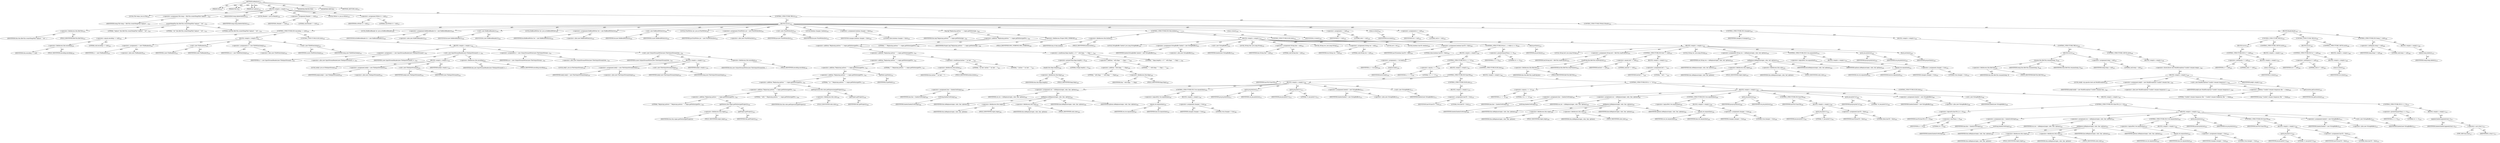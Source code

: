 digraph "doReplace" {  
"111669149707" [label = <(METHOD,doReplace)<SUB>321</SUB>> ]
"115964116997" [label = <(PARAM,this)<SUB>321</SUB>> ]
"115964117016" [label = <(PARAM,File f)<SUB>321</SUB>> ]
"115964117017" [label = <(PARAM,int options)<SUB>321</SUB>> ]
"25769803797" [label = <(BLOCK,&lt;empty&gt;,&lt;empty&gt;)<SUB>322</SUB>> ]
"94489280519" [label = <(LOCAL,File temp: java.io.File)<SUB>323</SUB>> ]
"30064771170" [label = <(&lt;operator&gt;.assignment,File temp = fileUtils.createTempFile(&quot;replace&quot;,...)<SUB>323</SUB>> ]
"68719476824" [label = <(IDENTIFIER,temp,File temp = fileUtils.createTempFile(&quot;replace&quot;,...)<SUB>323</SUB>> ]
"30064771171" [label = <(createTempFile,this.fileUtils.createTempFile(&quot;replace&quot;, &quot;.txt&quot;...)<SUB>323</SUB>> ]
"30064771172" [label = <(&lt;operator&gt;.fieldAccess,this.fileUtils)<SUB>323</SUB>> ]
"68719476825" [label = <(IDENTIFIER,this,this.fileUtils.createTempFile(&quot;replace&quot;, &quot;.txt&quot;...)> ]
"55834574879" [label = <(FIELD_IDENTIFIER,fileUtils,fileUtils)<SUB>323</SUB>> ]
"90194313233" [label = <(LITERAL,&quot;replace&quot;,this.fileUtils.createTempFile(&quot;replace&quot;, &quot;.txt&quot;...)<SUB>323</SUB>> ]
"90194313234" [label = <(LITERAL,&quot;.txt&quot;,this.fileUtils.createTempFile(&quot;replace&quot;, &quot;.txt&quot;...)<SUB>323</SUB>> ]
"90194313235" [label = <(LITERAL,null,this.fileUtils.createTempFile(&quot;replace&quot;, &quot;.txt&quot;...)<SUB>323</SUB>> ]
"30064771173" [label = <(deleteOnExit,temp.deleteOnExit())<SUB>324</SUB>> ]
"68719476826" [label = <(IDENTIFIER,temp,temp.deleteOnExit())<SUB>324</SUB>> ]
"94489280520" [label = <(LOCAL,Reader r: java.io.Reader)<SUB>326</SUB>> ]
"30064771174" [label = <(&lt;operator&gt;.assignment,Reader r = null)<SUB>326</SUB>> ]
"68719476827" [label = <(IDENTIFIER,r,Reader r = null)<SUB>326</SUB>> ]
"90194313236" [label = <(LITERAL,null,Reader r = null)<SUB>326</SUB>> ]
"94489280521" [label = <(LOCAL,Writer w: java.io.Writer)<SUB>327</SUB>> ]
"30064771175" [label = <(&lt;operator&gt;.assignment,Writer w = null)<SUB>327</SUB>> ]
"68719476828" [label = <(IDENTIFIER,w,Writer w = null)<SUB>327</SUB>> ]
"90194313237" [label = <(LITERAL,null,Writer w = null)<SUB>327</SUB>> ]
"47244640262" [label = <(CONTROL_STRUCTURE,TRY,try)<SUB>329</SUB>> ]
"25769803798" [label = <(BLOCK,try,try)<SUB>329</SUB>> ]
"47244640263" [label = <(CONTROL_STRUCTURE,IF,if (encoding == null))<SUB>330</SUB>> ]
"30064771176" [label = <(&lt;operator&gt;.equals,encoding == null)<SUB>330</SUB>> ]
"30064771177" [label = <(&lt;operator&gt;.fieldAccess,this.encoding)<SUB>330</SUB>> ]
"68719476829" [label = <(IDENTIFIER,this,encoding == null)> ]
"55834574880" [label = <(FIELD_IDENTIFIER,encoding,encoding)<SUB>330</SUB>> ]
"90194313238" [label = <(LITERAL,null,encoding == null)<SUB>330</SUB>> ]
"25769803799" [label = <(BLOCK,&lt;empty&gt;,&lt;empty&gt;)<SUB>330</SUB>> ]
"30064771178" [label = <(&lt;operator&gt;.assignment,r = new FileReader(f))<SUB>331</SUB>> ]
"68719476830" [label = <(IDENTIFIER,r,r = new FileReader(f))<SUB>331</SUB>> ]
"30064771179" [label = <(&lt;operator&gt;.alloc,new FileReader(f))<SUB>331</SUB>> ]
"30064771180" [label = <(&lt;init&gt;,new FileReader(f))<SUB>331</SUB>> ]
"68719476831" [label = <(IDENTIFIER,r,new FileReader(f))<SUB>331</SUB>> ]
"68719476832" [label = <(IDENTIFIER,f,new FileReader(f))<SUB>331</SUB>> ]
"30064771181" [label = <(&lt;operator&gt;.assignment,w = new FileWriter(temp))<SUB>332</SUB>> ]
"68719476833" [label = <(IDENTIFIER,w,w = new FileWriter(temp))<SUB>332</SUB>> ]
"30064771182" [label = <(&lt;operator&gt;.alloc,new FileWriter(temp))<SUB>332</SUB>> ]
"30064771183" [label = <(&lt;init&gt;,new FileWriter(temp))<SUB>332</SUB>> ]
"68719476834" [label = <(IDENTIFIER,w,new FileWriter(temp))<SUB>332</SUB>> ]
"68719476835" [label = <(IDENTIFIER,temp,new FileWriter(temp))<SUB>332</SUB>> ]
"47244640264" [label = <(CONTROL_STRUCTURE,ELSE,else)<SUB>333</SUB>> ]
"25769803800" [label = <(BLOCK,&lt;empty&gt;,&lt;empty&gt;)<SUB>333</SUB>> ]
"30064771184" [label = <(&lt;operator&gt;.assignment,r = new InputStreamReader(new FileInputStream(f...)<SUB>334</SUB>> ]
"68719476836" [label = <(IDENTIFIER,r,r = new InputStreamReader(new FileInputStream(f...)<SUB>334</SUB>> ]
"30064771185" [label = <(&lt;operator&gt;.alloc,new InputStreamReader(new FileInputStream(f), e...)<SUB>334</SUB>> ]
"30064771186" [label = <(&lt;init&gt;,new InputStreamReader(new FileInputStream(f), e...)<SUB>334</SUB>> ]
"68719476837" [label = <(IDENTIFIER,r,new InputStreamReader(new FileInputStream(f), e...)<SUB>334</SUB>> ]
"25769803801" [label = <(BLOCK,&lt;empty&gt;,&lt;empty&gt;)<SUB>334</SUB>> ]
"94489280522" [label = <(LOCAL,$obj4: java.io.FileInputStream)<SUB>334</SUB>> ]
"30064771187" [label = <(&lt;operator&gt;.assignment,$obj4 = new FileInputStream(f))<SUB>334</SUB>> ]
"68719476838" [label = <(IDENTIFIER,$obj4,$obj4 = new FileInputStream(f))<SUB>334</SUB>> ]
"30064771188" [label = <(&lt;operator&gt;.alloc,new FileInputStream(f))<SUB>334</SUB>> ]
"30064771189" [label = <(&lt;init&gt;,new FileInputStream(f))<SUB>334</SUB>> ]
"68719476839" [label = <(IDENTIFIER,$obj4,new FileInputStream(f))<SUB>334</SUB>> ]
"68719476840" [label = <(IDENTIFIER,f,new FileInputStream(f))<SUB>334</SUB>> ]
"68719476841" [label = <(IDENTIFIER,$obj4,&lt;empty&gt;)<SUB>334</SUB>> ]
"30064771190" [label = <(&lt;operator&gt;.fieldAccess,this.encoding)<SUB>334</SUB>> ]
"68719476842" [label = <(IDENTIFIER,this,new InputStreamReader(new FileInputStream(f), e...)> ]
"55834574881" [label = <(FIELD_IDENTIFIER,encoding,encoding)<SUB>334</SUB>> ]
"30064771191" [label = <(&lt;operator&gt;.assignment,w = new OutputStreamWriter(new FileOutputStream...)<SUB>335</SUB>> ]
"68719476843" [label = <(IDENTIFIER,w,w = new OutputStreamWriter(new FileOutputStream...)<SUB>335</SUB>> ]
"30064771192" [label = <(&lt;operator&gt;.alloc,new OutputStreamWriter(new FileOutputStream(tem...)<SUB>335</SUB>> ]
"30064771193" [label = <(&lt;init&gt;,new OutputStreamWriter(new FileOutputStream(tem...)<SUB>335</SUB>> ]
"68719476844" [label = <(IDENTIFIER,w,new OutputStreamWriter(new FileOutputStream(tem...)<SUB>335</SUB>> ]
"25769803802" [label = <(BLOCK,&lt;empty&gt;,&lt;empty&gt;)<SUB>335</SUB>> ]
"94489280523" [label = <(LOCAL,$obj5: java.io.FileOutputStream)<SUB>335</SUB>> ]
"30064771194" [label = <(&lt;operator&gt;.assignment,$obj5 = new FileOutputStream(temp))<SUB>335</SUB>> ]
"68719476845" [label = <(IDENTIFIER,$obj5,$obj5 = new FileOutputStream(temp))<SUB>335</SUB>> ]
"30064771195" [label = <(&lt;operator&gt;.alloc,new FileOutputStream(temp))<SUB>335</SUB>> ]
"30064771196" [label = <(&lt;init&gt;,new FileOutputStream(temp))<SUB>335</SUB>> ]
"68719476846" [label = <(IDENTIFIER,$obj5,new FileOutputStream(temp))<SUB>335</SUB>> ]
"68719476847" [label = <(IDENTIFIER,temp,new FileOutputStream(temp))<SUB>335</SUB>> ]
"68719476848" [label = <(IDENTIFIER,$obj5,&lt;empty&gt;)<SUB>335</SUB>> ]
"30064771197" [label = <(&lt;operator&gt;.fieldAccess,this.encoding)<SUB>336</SUB>> ]
"68719476849" [label = <(IDENTIFIER,this,new OutputStreamWriter(new FileOutputStream(tem...)> ]
"55834574882" [label = <(FIELD_IDENTIFIER,encoding,encoding)<SUB>336</SUB>> ]
"94489280524" [label = <(LOCAL,BufferedReader br: java.io.BufferedReader)<SUB>339</SUB>> ]
"30064771198" [label = <(&lt;operator&gt;.assignment,BufferedReader br = new BufferedReader(r))<SUB>339</SUB>> ]
"68719476850" [label = <(IDENTIFIER,br,BufferedReader br = new BufferedReader(r))<SUB>339</SUB>> ]
"30064771199" [label = <(&lt;operator&gt;.alloc,new BufferedReader(r))<SUB>339</SUB>> ]
"30064771200" [label = <(&lt;init&gt;,new BufferedReader(r))<SUB>339</SUB>> ]
"68719476851" [label = <(IDENTIFIER,br,new BufferedReader(r))<SUB>339</SUB>> ]
"68719476852" [label = <(IDENTIFIER,r,new BufferedReader(r))<SUB>339</SUB>> ]
"94489280525" [label = <(LOCAL,BufferedWriter bw: java.io.BufferedWriter)<SUB>340</SUB>> ]
"30064771201" [label = <(&lt;operator&gt;.assignment,BufferedWriter bw = new BufferedWriter(w))<SUB>340</SUB>> ]
"68719476853" [label = <(IDENTIFIER,bw,BufferedWriter bw = new BufferedWriter(w))<SUB>340</SUB>> ]
"30064771202" [label = <(&lt;operator&gt;.alloc,new BufferedWriter(w))<SUB>340</SUB>> ]
"30064771203" [label = <(&lt;init&gt;,new BufferedWriter(w))<SUB>340</SUB>> ]
"68719476854" [label = <(IDENTIFIER,bw,new BufferedWriter(w))<SUB>340</SUB>> ]
"68719476855" [label = <(IDENTIFIER,w,new BufferedWriter(w))<SUB>340</SUB>> ]
"94489280526" [label = <(LOCAL,PrintWriter pw: java.io.PrintWriter)<SUB>341</SUB>> ]
"30064771204" [label = <(&lt;operator&gt;.assignment,PrintWriter pw = new PrintWriter(bw))<SUB>341</SUB>> ]
"68719476856" [label = <(IDENTIFIER,pw,PrintWriter pw = new PrintWriter(bw))<SUB>341</SUB>> ]
"30064771205" [label = <(&lt;operator&gt;.alloc,new PrintWriter(bw))<SUB>341</SUB>> ]
"30064771206" [label = <(&lt;init&gt;,new PrintWriter(bw))<SUB>341</SUB>> ]
"68719476857" [label = <(IDENTIFIER,pw,new PrintWriter(bw))<SUB>341</SUB>> ]
"68719476858" [label = <(IDENTIFIER,bw,new PrintWriter(bw))<SUB>341</SUB>> ]
"94489280527" [label = <(LOCAL,boolean changes: boolean)<SUB>343</SUB>> ]
"30064771207" [label = <(&lt;operator&gt;.assignment,boolean changes = false)<SUB>343</SUB>> ]
"68719476859" [label = <(IDENTIFIER,changes,boolean changes = false)<SUB>343</SUB>> ]
"90194313239" [label = <(LITERAL,false,boolean changes = false)<SUB>343</SUB>> ]
"30064771208" [label = <(log,log(&quot;Replacing pattern '&quot; + regex.getPattern(ge...)<SUB>345</SUB>> ]
"68719476744" [label = <(IDENTIFIER,this,log(&quot;Replacing pattern '&quot; + regex.getPattern(ge...)<SUB>345</SUB>> ]
"30064771209" [label = <(&lt;operator&gt;.addition,&quot;Replacing pattern '&quot; + regex.getPattern(getPro...)<SUB>345</SUB>> ]
"30064771210" [label = <(&lt;operator&gt;.addition,&quot;Replacing pattern '&quot; + regex.getPattern(getPro...)<SUB>345</SUB>> ]
"30064771211" [label = <(&lt;operator&gt;.addition,&quot;Replacing pattern '&quot; + regex.getPattern(getPro...)<SUB>345</SUB>> ]
"30064771212" [label = <(&lt;operator&gt;.addition,&quot;Replacing pattern '&quot; + regex.getPattern(getPro...)<SUB>345</SUB>> ]
"30064771213" [label = <(&lt;operator&gt;.addition,&quot;Replacing pattern '&quot; + regex.getPattern(getPro...)<SUB>345</SUB>> ]
"30064771214" [label = <(&lt;operator&gt;.addition,&quot;Replacing pattern '&quot; + regex.getPattern(getPro...)<SUB>345</SUB>> ]
"30064771215" [label = <(&lt;operator&gt;.addition,&quot;Replacing pattern '&quot; + regex.getPattern(getPro...)<SUB>345</SUB>> ]
"30064771216" [label = <(&lt;operator&gt;.addition,&quot;Replacing pattern '&quot; + regex.getPattern(getPro...)<SUB>345</SUB>> ]
"30064771217" [label = <(&lt;operator&gt;.addition,&quot;Replacing pattern '&quot; + regex.getPattern(getPro...)<SUB>345</SUB>> ]
"90194313240" [label = <(LITERAL,&quot;Replacing pattern '&quot;,&quot;Replacing pattern '&quot; + regex.getPattern(getPro...)<SUB>345</SUB>> ]
"30064771218" [label = <(getPattern,this.regex.getPattern(getProject()))<SUB>345</SUB>> ]
"30064771219" [label = <(&lt;operator&gt;.fieldAccess,this.regex)<SUB>345</SUB>> ]
"68719476860" [label = <(IDENTIFIER,this,this.regex.getPattern(getProject()))> ]
"55834574883" [label = <(FIELD_IDENTIFIER,regex,regex)<SUB>345</SUB>> ]
"30064771220" [label = <(getProject,getProject())<SUB>345</SUB>> ]
"68719476742" [label = <(IDENTIFIER,this,getProject())<SUB>345</SUB>> ]
"90194313241" [label = <(LITERAL,&quot;' with '&quot;,&quot;Replacing pattern '&quot; + regex.getPattern(getPro...)<SUB>346</SUB>> ]
"30064771221" [label = <(getExpression,this.subs.getExpression(getProject()))<SUB>346</SUB>> ]
"30064771222" [label = <(&lt;operator&gt;.fieldAccess,this.subs)<SUB>346</SUB>> ]
"68719476861" [label = <(IDENTIFIER,this,this.subs.getExpression(getProject()))> ]
"55834574884" [label = <(FIELD_IDENTIFIER,subs,subs)<SUB>346</SUB>> ]
"30064771223" [label = <(getProject,getProject())<SUB>346</SUB>> ]
"68719476743" [label = <(IDENTIFIER,this,getProject())<SUB>346</SUB>> ]
"90194313242" [label = <(LITERAL,&quot;' in '&quot;,&quot;Replacing pattern '&quot; + regex.getPattern(getPro...)<SUB>347</SUB>> ]
"30064771224" [label = <(getPath,f.getPath())<SUB>347</SUB>> ]
"68719476862" [label = <(IDENTIFIER,f,f.getPath())<SUB>347</SUB>> ]
"90194313243" [label = <(LITERAL,&quot;'&quot;,&quot;Replacing pattern '&quot; + regex.getPattern(getPro...)<SUB>347</SUB>> ]
"30064771225" [label = <(&lt;operator&gt;.conditional,byline ? &quot; by line&quot; : &quot;&quot;)<SUB>347</SUB>> ]
"30064771226" [label = <(&lt;operator&gt;.fieldAccess,this.byline)<SUB>347</SUB>> ]
"68719476863" [label = <(IDENTIFIER,this,byline ? &quot; by line&quot; : &quot;&quot;)> ]
"55834574885" [label = <(FIELD_IDENTIFIER,byline,byline)<SUB>347</SUB>> ]
"90194313244" [label = <(LITERAL,&quot; by line&quot;,byline ? &quot; by line&quot; : &quot;&quot;)<SUB>347</SUB>> ]
"90194313245" [label = <(LITERAL,&quot;&quot;,byline ? &quot; by line&quot; : &quot;&quot;)<SUB>347</SUB>> ]
"30064771227" [label = <(&lt;operator&gt;.conditional,flags.length() &gt; 0 ? &quot; with flags: '&quot; + flags +...)<SUB>348</SUB>> ]
"30064771228" [label = <(&lt;operator&gt;.greaterThan,flags.length() &gt; 0)<SUB>348</SUB>> ]
"30064771229" [label = <(length,this.flags.length())<SUB>348</SUB>> ]
"30064771230" [label = <(&lt;operator&gt;.fieldAccess,this.flags)<SUB>348</SUB>> ]
"68719476864" [label = <(IDENTIFIER,this,this.flags.length())> ]
"55834574886" [label = <(FIELD_IDENTIFIER,flags,flags)<SUB>348</SUB>> ]
"90194313246" [label = <(LITERAL,0,flags.length() &gt; 0)<SUB>348</SUB>> ]
"30064771231" [label = <(&lt;operator&gt;.addition,&quot; with flags: '&quot; + flags + &quot;'&quot;)<SUB>348</SUB>> ]
"30064771232" [label = <(&lt;operator&gt;.addition,&quot; with flags: '&quot; + flags)<SUB>348</SUB>> ]
"90194313247" [label = <(LITERAL,&quot; with flags: '&quot;,&quot; with flags: '&quot; + flags)<SUB>348</SUB>> ]
"30064771233" [label = <(&lt;operator&gt;.fieldAccess,this.flags)<SUB>348</SUB>> ]
"68719476865" [label = <(IDENTIFIER,this,&quot; with flags: '&quot; + flags)> ]
"55834574887" [label = <(FIELD_IDENTIFIER,flags,flags)<SUB>348</SUB>> ]
"90194313248" [label = <(LITERAL,&quot;'&quot;,&quot; with flags: '&quot; + flags + &quot;'&quot;)<SUB>348</SUB>> ]
"90194313249" [label = <(LITERAL,&quot;&quot;,flags.length() &gt; 0 ? &quot; with flags: '&quot; + flags +...)<SUB>348</SUB>> ]
"90194313250" [label = <(LITERAL,&quot;.&quot;,&quot;Replacing pattern '&quot; + regex.getPattern(getPro...)<SUB>349</SUB>> ]
"30064771234" [label = <(&lt;operator&gt;.fieldAccess,Project.MSG_VERBOSE)<SUB>349</SUB>> ]
"68719476866" [label = <(IDENTIFIER,Project,log(&quot;Replacing pattern '&quot; + regex.getPattern(ge...)<SUB>349</SUB>> ]
"55834574888" [label = <(FIELD_IDENTIFIER,MSG_VERBOSE,MSG_VERBOSE)<SUB>349</SUB>> ]
"47244640265" [label = <(CONTROL_STRUCTURE,IF,if (this.byline))<SUB>351</SUB>> ]
"30064771235" [label = <(&lt;operator&gt;.fieldAccess,this.byline)<SUB>351</SUB>> ]
"68719476867" [label = <(IDENTIFIER,this,if (this.byline))> ]
"55834574889" [label = <(FIELD_IDENTIFIER,byline,byline)<SUB>351</SUB>> ]
"25769803803" [label = <(BLOCK,&lt;empty&gt;,&lt;empty&gt;)<SUB>351</SUB>> ]
"94489280528" [label = <(LOCAL,StringBuffer linebuf: java.lang.StringBuffer)<SUB>352</SUB>> ]
"30064771236" [label = <(&lt;operator&gt;.assignment,StringBuffer linebuf = new StringBuffer())<SUB>352</SUB>> ]
"68719476868" [label = <(IDENTIFIER,linebuf,StringBuffer linebuf = new StringBuffer())<SUB>352</SUB>> ]
"30064771237" [label = <(&lt;operator&gt;.alloc,new StringBuffer())<SUB>352</SUB>> ]
"30064771238" [label = <(&lt;init&gt;,new StringBuffer())<SUB>352</SUB>> ]
"68719476869" [label = <(IDENTIFIER,linebuf,new StringBuffer())<SUB>352</SUB>> ]
"94489280529" [label = <(LOCAL,String line: java.lang.String)<SUB>353</SUB>> ]
"30064771239" [label = <(&lt;operator&gt;.assignment,String line = null)<SUB>353</SUB>> ]
"68719476870" [label = <(IDENTIFIER,line,String line = null)<SUB>353</SUB>> ]
"90194313251" [label = <(LITERAL,null,String line = null)<SUB>353</SUB>> ]
"94489280530" [label = <(LOCAL,String res: java.lang.String)<SUB>354</SUB>> ]
"30064771240" [label = <(&lt;operator&gt;.assignment,String res = null)<SUB>354</SUB>> ]
"68719476871" [label = <(IDENTIFIER,res,String res = null)<SUB>354</SUB>> ]
"90194313252" [label = <(LITERAL,null,String res = null)<SUB>354</SUB>> ]
"94489280531" [label = <(LOCAL,int c: int)<SUB>355</SUB>> ]
"94489280532" [label = <(LOCAL,boolean hasCR: boolean)<SUB>356</SUB>> ]
"30064771241" [label = <(&lt;operator&gt;.assignment,boolean hasCR = false)<SUB>356</SUB>> ]
"68719476872" [label = <(IDENTIFIER,hasCR,boolean hasCR = false)<SUB>356</SUB>> ]
"90194313253" [label = <(LITERAL,false,boolean hasCR = false)<SUB>356</SUB>> ]
"47244640266" [label = <(CONTROL_STRUCTURE,DO,do {...} while (c &gt;= 0))<SUB>358</SUB>> ]
"25769803804" [label = <(BLOCK,&lt;empty&gt;,&lt;empty&gt;)<SUB>358</SUB>> ]
"30064771242" [label = <(&lt;operator&gt;.assignment,c = br.read())<SUB>359</SUB>> ]
"68719476873" [label = <(IDENTIFIER,c,c = br.read())<SUB>359</SUB>> ]
"30064771243" [label = <(read,br.read())<SUB>359</SUB>> ]
"68719476874" [label = <(IDENTIFIER,br,br.read())<SUB>359</SUB>> ]
"47244640267" [label = <(CONTROL_STRUCTURE,IF,if (c == '\r'))<SUB>361</SUB>> ]
"30064771244" [label = <(&lt;operator&gt;.equals,c == '\r')<SUB>361</SUB>> ]
"68719476875" [label = <(IDENTIFIER,c,c == '\r')<SUB>361</SUB>> ]
"90194313254" [label = <(LITERAL,'\r',c == '\r')<SUB>361</SUB>> ]
"25769803805" [label = <(BLOCK,&lt;empty&gt;,&lt;empty&gt;)<SUB>361</SUB>> ]
"47244640268" [label = <(CONTROL_STRUCTURE,IF,if (hasCR))<SUB>362</SUB>> ]
"68719476876" [label = <(IDENTIFIER,hasCR,if (hasCR))<SUB>362</SUB>> ]
"25769803806" [label = <(BLOCK,&lt;empty&gt;,&lt;empty&gt;)<SUB>362</SUB>> ]
"30064771245" [label = <(&lt;operator&gt;.assignment,line = linebuf.toString())<SUB>364</SUB>> ]
"68719476877" [label = <(IDENTIFIER,line,line = linebuf.toString())<SUB>364</SUB>> ]
"30064771246" [label = <(toString,linebuf.toString())<SUB>364</SUB>> ]
"68719476878" [label = <(IDENTIFIER,linebuf,linebuf.toString())<SUB>364</SUB>> ]
"30064771247" [label = <(&lt;operator&gt;.assignment,res = doReplace(regex, subs, line, options))<SUB>365</SUB>> ]
"68719476879" [label = <(IDENTIFIER,res,res = doReplace(regex, subs, line, options))<SUB>365</SUB>> ]
"30064771248" [label = <(doReplace,doReplace(regex, subs, line, options))<SUB>365</SUB>> ]
"68719476745" [label = <(IDENTIFIER,this,doReplace(regex, subs, line, options))<SUB>365</SUB>> ]
"30064771249" [label = <(&lt;operator&gt;.fieldAccess,this.regex)<SUB>365</SUB>> ]
"68719476880" [label = <(IDENTIFIER,this,doReplace(regex, subs, line, options))> ]
"55834574890" [label = <(FIELD_IDENTIFIER,regex,regex)<SUB>365</SUB>> ]
"30064771250" [label = <(&lt;operator&gt;.fieldAccess,this.subs)<SUB>365</SUB>> ]
"68719476881" [label = <(IDENTIFIER,this,doReplace(regex, subs, line, options))> ]
"55834574891" [label = <(FIELD_IDENTIFIER,subs,subs)<SUB>365</SUB>> ]
"68719476882" [label = <(IDENTIFIER,line,doReplace(regex, subs, line, options))<SUB>365</SUB>> ]
"68719476883" [label = <(IDENTIFIER,options,doReplace(regex, subs, line, options))<SUB>365</SUB>> ]
"47244640269" [label = <(CONTROL_STRUCTURE,IF,if (!res.equals(line)))<SUB>367</SUB>> ]
"30064771251" [label = <(&lt;operator&gt;.logicalNot,!res.equals(line))<SUB>367</SUB>> ]
"30064771252" [label = <(equals,res.equals(line))<SUB>367</SUB>> ]
"68719476884" [label = <(IDENTIFIER,res,res.equals(line))<SUB>367</SUB>> ]
"68719476885" [label = <(IDENTIFIER,line,res.equals(line))<SUB>367</SUB>> ]
"25769803807" [label = <(BLOCK,&lt;empty&gt;,&lt;empty&gt;)<SUB>367</SUB>> ]
"30064771253" [label = <(&lt;operator&gt;.assignment,changes = true)<SUB>368</SUB>> ]
"68719476886" [label = <(IDENTIFIER,changes,changes = true)<SUB>368</SUB>> ]
"90194313255" [label = <(LITERAL,true,changes = true)<SUB>368</SUB>> ]
"30064771254" [label = <(print,pw.print(res))<SUB>371</SUB>> ]
"68719476887" [label = <(IDENTIFIER,pw,pw.print(res))<SUB>371</SUB>> ]
"68719476888" [label = <(IDENTIFIER,res,pw.print(res))<SUB>371</SUB>> ]
"30064771255" [label = <(print,pw.print('\r'))<SUB>372</SUB>> ]
"68719476889" [label = <(IDENTIFIER,pw,pw.print('\r'))<SUB>372</SUB>> ]
"90194313256" [label = <(LITERAL,'\r',pw.print('\r'))<SUB>372</SUB>> ]
"30064771256" [label = <(&lt;operator&gt;.assignment,linebuf = new StringBuffer())<SUB>374</SUB>> ]
"68719476890" [label = <(IDENTIFIER,linebuf,linebuf = new StringBuffer())<SUB>374</SUB>> ]
"30064771257" [label = <(&lt;operator&gt;.alloc,new StringBuffer())<SUB>374</SUB>> ]
"30064771258" [label = <(&lt;init&gt;,new StringBuffer())<SUB>374</SUB>> ]
"68719476891" [label = <(IDENTIFIER,linebuf,new StringBuffer())<SUB>374</SUB>> ]
"47244640270" [label = <(CONTROL_STRUCTURE,ELSE,else)<SUB>376</SUB>> ]
"25769803808" [label = <(BLOCK,&lt;empty&gt;,&lt;empty&gt;)<SUB>376</SUB>> ]
"30064771259" [label = <(&lt;operator&gt;.assignment,hasCR = true)<SUB>378</SUB>> ]
"68719476892" [label = <(IDENTIFIER,hasCR,hasCR = true)<SUB>378</SUB>> ]
"90194313257" [label = <(LITERAL,true,hasCR = true)<SUB>378</SUB>> ]
"47244640271" [label = <(CONTROL_STRUCTURE,ELSE,else)<SUB>380</SUB>> ]
"25769803809" [label = <(BLOCK,&lt;empty&gt;,&lt;empty&gt;)<SUB>380</SUB>> ]
"47244640272" [label = <(CONTROL_STRUCTURE,IF,if (c == '\n'))<SUB>380</SUB>> ]
"30064771260" [label = <(&lt;operator&gt;.equals,c == '\n')<SUB>380</SUB>> ]
"68719476893" [label = <(IDENTIFIER,c,c == '\n')<SUB>380</SUB>> ]
"90194313258" [label = <(LITERAL,'\n',c == '\n')<SUB>380</SUB>> ]
"25769803810" [label = <(BLOCK,&lt;empty&gt;,&lt;empty&gt;)<SUB>380</SUB>> ]
"30064771261" [label = <(&lt;operator&gt;.assignment,line = linebuf.toString())<SUB>382</SUB>> ]
"68719476894" [label = <(IDENTIFIER,line,line = linebuf.toString())<SUB>382</SUB>> ]
"30064771262" [label = <(toString,linebuf.toString())<SUB>382</SUB>> ]
"68719476895" [label = <(IDENTIFIER,linebuf,linebuf.toString())<SUB>382</SUB>> ]
"30064771263" [label = <(&lt;operator&gt;.assignment,res = doReplace(regex, subs, line, options))<SUB>383</SUB>> ]
"68719476896" [label = <(IDENTIFIER,res,res = doReplace(regex, subs, line, options))<SUB>383</SUB>> ]
"30064771264" [label = <(doReplace,doReplace(regex, subs, line, options))<SUB>383</SUB>> ]
"68719476746" [label = <(IDENTIFIER,this,doReplace(regex, subs, line, options))<SUB>383</SUB>> ]
"30064771265" [label = <(&lt;operator&gt;.fieldAccess,this.regex)<SUB>383</SUB>> ]
"68719476897" [label = <(IDENTIFIER,this,doReplace(regex, subs, line, options))> ]
"55834574892" [label = <(FIELD_IDENTIFIER,regex,regex)<SUB>383</SUB>> ]
"30064771266" [label = <(&lt;operator&gt;.fieldAccess,this.subs)<SUB>383</SUB>> ]
"68719476898" [label = <(IDENTIFIER,this,doReplace(regex, subs, line, options))> ]
"55834574893" [label = <(FIELD_IDENTIFIER,subs,subs)<SUB>383</SUB>> ]
"68719476899" [label = <(IDENTIFIER,line,doReplace(regex, subs, line, options))<SUB>383</SUB>> ]
"68719476900" [label = <(IDENTIFIER,options,doReplace(regex, subs, line, options))<SUB>383</SUB>> ]
"47244640273" [label = <(CONTROL_STRUCTURE,IF,if (!res.equals(line)))<SUB>385</SUB>> ]
"30064771267" [label = <(&lt;operator&gt;.logicalNot,!res.equals(line))<SUB>385</SUB>> ]
"30064771268" [label = <(equals,res.equals(line))<SUB>385</SUB>> ]
"68719476901" [label = <(IDENTIFIER,res,res.equals(line))<SUB>385</SUB>> ]
"68719476902" [label = <(IDENTIFIER,line,res.equals(line))<SUB>385</SUB>> ]
"25769803811" [label = <(BLOCK,&lt;empty&gt;,&lt;empty&gt;)<SUB>385</SUB>> ]
"30064771269" [label = <(&lt;operator&gt;.assignment,changes = true)<SUB>386</SUB>> ]
"68719476903" [label = <(IDENTIFIER,changes,changes = true)<SUB>386</SUB>> ]
"90194313259" [label = <(LITERAL,true,changes = true)<SUB>386</SUB>> ]
"30064771270" [label = <(print,pw.print(res))<SUB>389</SUB>> ]
"68719476904" [label = <(IDENTIFIER,pw,pw.print(res))<SUB>389</SUB>> ]
"68719476905" [label = <(IDENTIFIER,res,pw.print(res))<SUB>389</SUB>> ]
"47244640274" [label = <(CONTROL_STRUCTURE,IF,if (hasCR))<SUB>390</SUB>> ]
"68719476906" [label = <(IDENTIFIER,hasCR,if (hasCR))<SUB>390</SUB>> ]
"25769803812" [label = <(BLOCK,&lt;empty&gt;,&lt;empty&gt;)<SUB>390</SUB>> ]
"30064771271" [label = <(print,pw.print('\r'))<SUB>391</SUB>> ]
"68719476907" [label = <(IDENTIFIER,pw,pw.print('\r'))<SUB>391</SUB>> ]
"90194313260" [label = <(LITERAL,'\r',pw.print('\r'))<SUB>391</SUB>> ]
"30064771272" [label = <(&lt;operator&gt;.assignment,hasCR = false)<SUB>392</SUB>> ]
"68719476908" [label = <(IDENTIFIER,hasCR,hasCR = false)<SUB>392</SUB>> ]
"90194313261" [label = <(LITERAL,false,hasCR = false)<SUB>392</SUB>> ]
"30064771273" [label = <(print,pw.print('\n'))<SUB>394</SUB>> ]
"68719476909" [label = <(IDENTIFIER,pw,pw.print('\n'))<SUB>394</SUB>> ]
"90194313262" [label = <(LITERAL,'\n',pw.print('\n'))<SUB>394</SUB>> ]
"30064771274" [label = <(&lt;operator&gt;.assignment,linebuf = new StringBuffer())<SUB>396</SUB>> ]
"68719476910" [label = <(IDENTIFIER,linebuf,linebuf = new StringBuffer())<SUB>396</SUB>> ]
"30064771275" [label = <(&lt;operator&gt;.alloc,new StringBuffer())<SUB>396</SUB>> ]
"30064771276" [label = <(&lt;init&gt;,new StringBuffer())<SUB>396</SUB>> ]
"68719476911" [label = <(IDENTIFIER,linebuf,new StringBuffer())<SUB>396</SUB>> ]
"47244640275" [label = <(CONTROL_STRUCTURE,ELSE,else)<SUB>397</SUB>> ]
"25769803813" [label = <(BLOCK,&lt;empty&gt;,&lt;empty&gt;)<SUB>397</SUB>> ]
"47244640276" [label = <(CONTROL_STRUCTURE,IF,if ((hasCR) || (c &lt; 0)))<SUB>398</SUB>> ]
"30064771277" [label = <(&lt;operator&gt;.logicalOr,(hasCR) || (c &lt; 0))<SUB>398</SUB>> ]
"68719476912" [label = <(IDENTIFIER,hasCR,(hasCR) || (c &lt; 0))<SUB>398</SUB>> ]
"30064771278" [label = <(&lt;operator&gt;.lessThan,c &lt; 0)<SUB>398</SUB>> ]
"68719476913" [label = <(IDENTIFIER,c,c &lt; 0)<SUB>398</SUB>> ]
"90194313263" [label = <(LITERAL,0,c &lt; 0)<SUB>398</SUB>> ]
"25769803814" [label = <(BLOCK,&lt;empty&gt;,&lt;empty&gt;)<SUB>398</SUB>> ]
"30064771279" [label = <(&lt;operator&gt;.assignment,line = linebuf.toString())<SUB>400</SUB>> ]
"68719476914" [label = <(IDENTIFIER,line,line = linebuf.toString())<SUB>400</SUB>> ]
"30064771280" [label = <(toString,linebuf.toString())<SUB>400</SUB>> ]
"68719476915" [label = <(IDENTIFIER,linebuf,linebuf.toString())<SUB>400</SUB>> ]
"30064771281" [label = <(&lt;operator&gt;.assignment,res = doReplace(regex, subs, line, options))<SUB>401</SUB>> ]
"68719476916" [label = <(IDENTIFIER,res,res = doReplace(regex, subs, line, options))<SUB>401</SUB>> ]
"30064771282" [label = <(doReplace,doReplace(regex, subs, line, options))<SUB>401</SUB>> ]
"68719476747" [label = <(IDENTIFIER,this,doReplace(regex, subs, line, options))<SUB>401</SUB>> ]
"30064771283" [label = <(&lt;operator&gt;.fieldAccess,this.regex)<SUB>401</SUB>> ]
"68719476917" [label = <(IDENTIFIER,this,doReplace(regex, subs, line, options))> ]
"55834574894" [label = <(FIELD_IDENTIFIER,regex,regex)<SUB>401</SUB>> ]
"30064771284" [label = <(&lt;operator&gt;.fieldAccess,this.subs)<SUB>401</SUB>> ]
"68719476918" [label = <(IDENTIFIER,this,doReplace(regex, subs, line, options))> ]
"55834574895" [label = <(FIELD_IDENTIFIER,subs,subs)<SUB>401</SUB>> ]
"68719476919" [label = <(IDENTIFIER,line,doReplace(regex, subs, line, options))<SUB>401</SUB>> ]
"68719476920" [label = <(IDENTIFIER,options,doReplace(regex, subs, line, options))<SUB>401</SUB>> ]
"47244640277" [label = <(CONTROL_STRUCTURE,IF,if (!res.equals(line)))<SUB>403</SUB>> ]
"30064771285" [label = <(&lt;operator&gt;.logicalNot,!res.equals(line))<SUB>403</SUB>> ]
"30064771286" [label = <(equals,res.equals(line))<SUB>403</SUB>> ]
"68719476921" [label = <(IDENTIFIER,res,res.equals(line))<SUB>403</SUB>> ]
"68719476922" [label = <(IDENTIFIER,line,res.equals(line))<SUB>403</SUB>> ]
"25769803815" [label = <(BLOCK,&lt;empty&gt;,&lt;empty&gt;)<SUB>403</SUB>> ]
"30064771287" [label = <(&lt;operator&gt;.assignment,changes = true)<SUB>404</SUB>> ]
"68719476923" [label = <(IDENTIFIER,changes,changes = true)<SUB>404</SUB>> ]
"90194313264" [label = <(LITERAL,true,changes = true)<SUB>404</SUB>> ]
"30064771288" [label = <(print,pw.print(res))<SUB>407</SUB>> ]
"68719476924" [label = <(IDENTIFIER,pw,pw.print(res))<SUB>407</SUB>> ]
"68719476925" [label = <(IDENTIFIER,res,pw.print(res))<SUB>407</SUB>> ]
"47244640278" [label = <(CONTROL_STRUCTURE,IF,if (hasCR))<SUB>408</SUB>> ]
"68719476926" [label = <(IDENTIFIER,hasCR,if (hasCR))<SUB>408</SUB>> ]
"25769803816" [label = <(BLOCK,&lt;empty&gt;,&lt;empty&gt;)<SUB>408</SUB>> ]
"30064771289" [label = <(print,pw.print('\r'))<SUB>409</SUB>> ]
"68719476927" [label = <(IDENTIFIER,pw,pw.print('\r'))<SUB>409</SUB>> ]
"90194313265" [label = <(LITERAL,'\r',pw.print('\r'))<SUB>409</SUB>> ]
"30064771290" [label = <(&lt;operator&gt;.assignment,hasCR = false)<SUB>410</SUB>> ]
"68719476928" [label = <(IDENTIFIER,hasCR,hasCR = false)<SUB>410</SUB>> ]
"90194313266" [label = <(LITERAL,false,hasCR = false)<SUB>410</SUB>> ]
"30064771291" [label = <(&lt;operator&gt;.assignment,linebuf = new StringBuffer())<SUB>413</SUB>> ]
"68719476929" [label = <(IDENTIFIER,linebuf,linebuf = new StringBuffer())<SUB>413</SUB>> ]
"30064771292" [label = <(&lt;operator&gt;.alloc,new StringBuffer())<SUB>413</SUB>> ]
"30064771293" [label = <(&lt;init&gt;,new StringBuffer())<SUB>413</SUB>> ]
"68719476930" [label = <(IDENTIFIER,linebuf,new StringBuffer())<SUB>413</SUB>> ]
"47244640279" [label = <(CONTROL_STRUCTURE,IF,if (c &gt;= 0))<SUB>416</SUB>> ]
"30064771294" [label = <(&lt;operator&gt;.greaterEqualsThan,c &gt;= 0)<SUB>416</SUB>> ]
"68719476931" [label = <(IDENTIFIER,c,c &gt;= 0)<SUB>416</SUB>> ]
"90194313267" [label = <(LITERAL,0,c &gt;= 0)<SUB>416</SUB>> ]
"25769803817" [label = <(BLOCK,&lt;empty&gt;,&lt;empty&gt;)<SUB>416</SUB>> ]
"30064771295" [label = <(append,linebuf.append((char) c))<SUB>417</SUB>> ]
"68719476932" [label = <(IDENTIFIER,linebuf,linebuf.append((char) c))<SUB>417</SUB>> ]
"30064771296" [label = <(&lt;operator&gt;.cast,(char) c)<SUB>417</SUB>> ]
"180388626432" [label = <(TYPE_REF,char,char)<SUB>417</SUB>> ]
"68719476933" [label = <(IDENTIFIER,c,(char) c)<SUB>417</SUB>> ]
"30064771297" [label = <(&lt;operator&gt;.greaterEqualsThan,c &gt;= 0)<SUB>420</SUB>> ]
"68719476934" [label = <(IDENTIFIER,c,c &gt;= 0)<SUB>420</SUB>> ]
"90194313268" [label = <(LITERAL,0,c &gt;= 0)<SUB>420</SUB>> ]
"30064771298" [label = <(flush,pw.flush())<SUB>422</SUB>> ]
"68719476935" [label = <(IDENTIFIER,pw,pw.flush())<SUB>422</SUB>> ]
"47244640280" [label = <(CONTROL_STRUCTURE,ELSE,else)<SUB>423</SUB>> ]
"25769803818" [label = <(BLOCK,&lt;empty&gt;,&lt;empty&gt;)<SUB>423</SUB>> ]
"94489280533" [label = <(LOCAL,String buf: java.lang.String)<SUB>424</SUB>> ]
"30064771299" [label = <(&lt;operator&gt;.assignment,String buf = fileUtils.readFully(br))<SUB>424</SUB>> ]
"68719476936" [label = <(IDENTIFIER,buf,String buf = fileUtils.readFully(br))<SUB>424</SUB>> ]
"30064771300" [label = <(readFully,this.fileUtils.readFully(br))<SUB>424</SUB>> ]
"30064771301" [label = <(&lt;operator&gt;.fieldAccess,this.fileUtils)<SUB>424</SUB>> ]
"68719476937" [label = <(IDENTIFIER,this,this.fileUtils.readFully(br))> ]
"55834574896" [label = <(FIELD_IDENTIFIER,fileUtils,fileUtils)<SUB>424</SUB>> ]
"68719476938" [label = <(IDENTIFIER,br,this.fileUtils.readFully(br))<SUB>424</SUB>> ]
"47244640281" [label = <(CONTROL_STRUCTURE,IF,if (buf == null))<SUB>425</SUB>> ]
"30064771302" [label = <(&lt;operator&gt;.equals,buf == null)<SUB>425</SUB>> ]
"68719476939" [label = <(IDENTIFIER,buf,buf == null)<SUB>425</SUB>> ]
"90194313269" [label = <(LITERAL,null,buf == null)<SUB>425</SUB>> ]
"25769803819" [label = <(BLOCK,&lt;empty&gt;,&lt;empty&gt;)<SUB>425</SUB>> ]
"30064771303" [label = <(&lt;operator&gt;.assignment,buf = &quot;&quot;)<SUB>426</SUB>> ]
"68719476940" [label = <(IDENTIFIER,buf,buf = &quot;&quot;)<SUB>426</SUB>> ]
"90194313270" [label = <(LITERAL,&quot;&quot;,buf = &quot;&quot;)<SUB>426</SUB>> ]
"94489280534" [label = <(LOCAL,String res: java.lang.String)<SUB>429</SUB>> ]
"30064771304" [label = <(&lt;operator&gt;.assignment,String res = doReplace(regex, subs, buf, options))<SUB>429</SUB>> ]
"68719476941" [label = <(IDENTIFIER,res,String res = doReplace(regex, subs, buf, options))<SUB>429</SUB>> ]
"30064771305" [label = <(doReplace,doReplace(regex, subs, buf, options))<SUB>429</SUB>> ]
"68719476748" [label = <(IDENTIFIER,this,doReplace(regex, subs, buf, options))<SUB>429</SUB>> ]
"30064771306" [label = <(&lt;operator&gt;.fieldAccess,this.regex)<SUB>429</SUB>> ]
"68719476942" [label = <(IDENTIFIER,this,doReplace(regex, subs, buf, options))> ]
"55834574897" [label = <(FIELD_IDENTIFIER,regex,regex)<SUB>429</SUB>> ]
"30064771307" [label = <(&lt;operator&gt;.fieldAccess,this.subs)<SUB>429</SUB>> ]
"68719476943" [label = <(IDENTIFIER,this,doReplace(regex, subs, buf, options))> ]
"55834574898" [label = <(FIELD_IDENTIFIER,subs,subs)<SUB>429</SUB>> ]
"68719476944" [label = <(IDENTIFIER,buf,doReplace(regex, subs, buf, options))<SUB>429</SUB>> ]
"68719476945" [label = <(IDENTIFIER,options,doReplace(regex, subs, buf, options))<SUB>429</SUB>> ]
"47244640282" [label = <(CONTROL_STRUCTURE,IF,if (!res.equals(buf)))<SUB>431</SUB>> ]
"30064771308" [label = <(&lt;operator&gt;.logicalNot,!res.equals(buf))<SUB>431</SUB>> ]
"30064771309" [label = <(equals,res.equals(buf))<SUB>431</SUB>> ]
"68719476946" [label = <(IDENTIFIER,res,res.equals(buf))<SUB>431</SUB>> ]
"68719476947" [label = <(IDENTIFIER,buf,res.equals(buf))<SUB>431</SUB>> ]
"25769803820" [label = <(BLOCK,&lt;empty&gt;,&lt;empty&gt;)<SUB>431</SUB>> ]
"30064771310" [label = <(&lt;operator&gt;.assignment,changes = true)<SUB>432</SUB>> ]
"68719476948" [label = <(IDENTIFIER,changes,changes = true)<SUB>432</SUB>> ]
"90194313271" [label = <(LITERAL,true,changes = true)<SUB>432</SUB>> ]
"30064771311" [label = <(print,pw.print(res))<SUB>435</SUB>> ]
"68719476949" [label = <(IDENTIFIER,pw,pw.print(res))<SUB>435</SUB>> ]
"68719476950" [label = <(IDENTIFIER,res,pw.print(res))<SUB>435</SUB>> ]
"30064771312" [label = <(flush,pw.flush())<SUB>436</SUB>> ]
"68719476951" [label = <(IDENTIFIER,pw,pw.flush())<SUB>436</SUB>> ]
"30064771313" [label = <(close,r.close())<SUB>439</SUB>> ]
"68719476952" [label = <(IDENTIFIER,r,r.close())<SUB>439</SUB>> ]
"30064771314" [label = <(&lt;operator&gt;.assignment,r = null)<SUB>440</SUB>> ]
"68719476953" [label = <(IDENTIFIER,r,r = null)<SUB>440</SUB>> ]
"90194313272" [label = <(LITERAL,null,r = null)<SUB>440</SUB>> ]
"30064771315" [label = <(close,w.close())<SUB>441</SUB>> ]
"68719476954" [label = <(IDENTIFIER,w,w.close())<SUB>441</SUB>> ]
"30064771316" [label = <(&lt;operator&gt;.assignment,w = null)<SUB>442</SUB>> ]
"68719476955" [label = <(IDENTIFIER,w,w = null)<SUB>442</SUB>> ]
"90194313273" [label = <(LITERAL,null,w = null)<SUB>442</SUB>> ]
"47244640283" [label = <(CONTROL_STRUCTURE,IF,if (changes))<SUB>444</SUB>> ]
"68719476956" [label = <(IDENTIFIER,changes,if (changes))<SUB>444</SUB>> ]
"25769803821" [label = <(BLOCK,&lt;empty&gt;,&lt;empty&gt;)<SUB>444</SUB>> ]
"47244640284" [label = <(CONTROL_STRUCTURE,TRY,try)<SUB>445</SUB>> ]
"25769803822" [label = <(BLOCK,try,try)<SUB>445</SUB>> ]
"30064771317" [label = <(rename,this.fileUtils.rename(temp, f))<SUB>446</SUB>> ]
"30064771318" [label = <(&lt;operator&gt;.fieldAccess,this.fileUtils)<SUB>446</SUB>> ]
"68719476957" [label = <(IDENTIFIER,this,this.fileUtils.rename(temp, f))> ]
"55834574899" [label = <(FIELD_IDENTIFIER,fileUtils,fileUtils)<SUB>446</SUB>> ]
"68719476958" [label = <(IDENTIFIER,temp,this.fileUtils.rename(temp, f))<SUB>446</SUB>> ]
"68719476959" [label = <(IDENTIFIER,f,this.fileUtils.rename(temp, f))<SUB>446</SUB>> ]
"30064771319" [label = <(&lt;operator&gt;.assignment,temp = null)<SUB>447</SUB>> ]
"68719476960" [label = <(IDENTIFIER,temp,temp = null)<SUB>447</SUB>> ]
"90194313274" [label = <(LITERAL,null,temp = null)<SUB>447</SUB>> ]
"47244640285" [label = <(CONTROL_STRUCTURE,CATCH,catch)<SUB>448</SUB>> ]
"25769803823" [label = <(BLOCK,&lt;empty&gt;,&lt;empty&gt;)<SUB>448</SUB>> ]
"30064771320" [label = <(&lt;operator&gt;.throw,throw new BuildException(&quot;Couldn't rename tempo...)<SUB>449</SUB>> ]
"25769803824" [label = <(BLOCK,&lt;empty&gt;,&lt;empty&gt;)<SUB>449</SUB>> ]
"94489280535" [label = <(LOCAL,$obj6: org.apache.tools.ant.BuildException)<SUB>449</SUB>> ]
"30064771321" [label = <(&lt;operator&gt;.assignment,$obj6 = new BuildException(&quot;Couldn't rename tem...)<SUB>449</SUB>> ]
"68719476961" [label = <(IDENTIFIER,$obj6,$obj6 = new BuildException(&quot;Couldn't rename tem...)<SUB>449</SUB>> ]
"30064771322" [label = <(&lt;operator&gt;.alloc,new BuildException(&quot;Couldn't rename temporary f...)<SUB>449</SUB>> ]
"30064771323" [label = <(&lt;init&gt;,new BuildException(&quot;Couldn't rename temporary f...)<SUB>449</SUB>> ]
"68719476962" [label = <(IDENTIFIER,$obj6,new BuildException(&quot;Couldn't rename temporary f...)<SUB>449</SUB>> ]
"30064771324" [label = <(&lt;operator&gt;.addition,&quot;Couldn't rename temporary file &quot; + temp)<SUB>449</SUB>> ]
"90194313275" [label = <(LITERAL,&quot;Couldn't rename temporary file &quot;,&quot;Couldn't rename temporary file &quot; + temp)<SUB>449</SUB>> ]
"68719476963" [label = <(IDENTIFIER,temp,&quot;Couldn't rename temporary file &quot; + temp)<SUB>450</SUB>> ]
"30064771325" [label = <(getLocation,getLocation())<SUB>450</SUB>> ]
"68719476749" [label = <(IDENTIFIER,this,getLocation())<SUB>450</SUB>> ]
"68719476964" [label = <(IDENTIFIER,$obj6,&lt;empty&gt;)<SUB>449</SUB>> ]
"47244640286" [label = <(CONTROL_STRUCTURE,FINALLY,finally)<SUB>453</SUB>> ]
"25769803825" [label = <(BLOCK,finally,finally)<SUB>453</SUB>> ]
"47244640287" [label = <(CONTROL_STRUCTURE,TRY,try)<SUB>454</SUB>> ]
"25769803826" [label = <(BLOCK,try,try)<SUB>454</SUB>> ]
"47244640288" [label = <(CONTROL_STRUCTURE,IF,if (r != null))<SUB>455</SUB>> ]
"30064771326" [label = <(&lt;operator&gt;.notEquals,r != null)<SUB>455</SUB>> ]
"68719476965" [label = <(IDENTIFIER,r,r != null)<SUB>455</SUB>> ]
"90194313276" [label = <(LITERAL,null,r != null)<SUB>455</SUB>> ]
"25769803827" [label = <(BLOCK,&lt;empty&gt;,&lt;empty&gt;)<SUB>455</SUB>> ]
"30064771327" [label = <(close,r.close())<SUB>456</SUB>> ]
"68719476966" [label = <(IDENTIFIER,r,r.close())<SUB>456</SUB>> ]
"47244640289" [label = <(CONTROL_STRUCTURE,CATCH,catch)<SUB>458</SUB>> ]
"25769803828" [label = <(BLOCK,&lt;empty&gt;,&lt;empty&gt;)<SUB>458</SUB>> ]
"47244640290" [label = <(CONTROL_STRUCTURE,TRY,try)<SUB>462</SUB>> ]
"25769803829" [label = <(BLOCK,try,try)<SUB>462</SUB>> ]
"47244640291" [label = <(CONTROL_STRUCTURE,IF,if (w != null))<SUB>463</SUB>> ]
"30064771328" [label = <(&lt;operator&gt;.notEquals,w != null)<SUB>463</SUB>> ]
"68719476967" [label = <(IDENTIFIER,w,w != null)<SUB>463</SUB>> ]
"90194313277" [label = <(LITERAL,null,w != null)<SUB>463</SUB>> ]
"25769803830" [label = <(BLOCK,&lt;empty&gt;,&lt;empty&gt;)<SUB>463</SUB>> ]
"30064771329" [label = <(close,w.close())<SUB>464</SUB>> ]
"68719476968" [label = <(IDENTIFIER,w,w.close())<SUB>464</SUB>> ]
"47244640292" [label = <(CONTROL_STRUCTURE,CATCH,catch)<SUB>466</SUB>> ]
"25769803831" [label = <(BLOCK,&lt;empty&gt;,&lt;empty&gt;)<SUB>466</SUB>> ]
"47244640293" [label = <(CONTROL_STRUCTURE,IF,if (temp != null))<SUB>469</SUB>> ]
"30064771330" [label = <(&lt;operator&gt;.notEquals,temp != null)<SUB>469</SUB>> ]
"68719476969" [label = <(IDENTIFIER,temp,temp != null)<SUB>469</SUB>> ]
"90194313278" [label = <(LITERAL,null,temp != null)<SUB>469</SUB>> ]
"25769803832" [label = <(BLOCK,&lt;empty&gt;,&lt;empty&gt;)<SUB>469</SUB>> ]
"30064771331" [label = <(delete,temp.delete())<SUB>470</SUB>> ]
"68719476970" [label = <(IDENTIFIER,temp,temp.delete())<SUB>470</SUB>> ]
"133143986206" [label = <(MODIFIER,PROTECTED)> ]
"133143986207" [label = <(MODIFIER,VIRTUAL)> ]
"128849018891" [label = <(METHOD_RETURN,void)<SUB>321</SUB>> ]
  "111669149707" -> "115964116997"  [ label = "AST: "] 
  "111669149707" -> "115964117016"  [ label = "AST: "] 
  "111669149707" -> "115964117017"  [ label = "AST: "] 
  "111669149707" -> "25769803797"  [ label = "AST: "] 
  "111669149707" -> "133143986206"  [ label = "AST: "] 
  "111669149707" -> "133143986207"  [ label = "AST: "] 
  "111669149707" -> "128849018891"  [ label = "AST: "] 
  "25769803797" -> "94489280519"  [ label = "AST: "] 
  "25769803797" -> "30064771170"  [ label = "AST: "] 
  "25769803797" -> "30064771173"  [ label = "AST: "] 
  "25769803797" -> "94489280520"  [ label = "AST: "] 
  "25769803797" -> "30064771174"  [ label = "AST: "] 
  "25769803797" -> "94489280521"  [ label = "AST: "] 
  "25769803797" -> "30064771175"  [ label = "AST: "] 
  "25769803797" -> "47244640262"  [ label = "AST: "] 
  "30064771170" -> "68719476824"  [ label = "AST: "] 
  "30064771170" -> "30064771171"  [ label = "AST: "] 
  "30064771171" -> "30064771172"  [ label = "AST: "] 
  "30064771171" -> "90194313233"  [ label = "AST: "] 
  "30064771171" -> "90194313234"  [ label = "AST: "] 
  "30064771171" -> "90194313235"  [ label = "AST: "] 
  "30064771172" -> "68719476825"  [ label = "AST: "] 
  "30064771172" -> "55834574879"  [ label = "AST: "] 
  "30064771173" -> "68719476826"  [ label = "AST: "] 
  "30064771174" -> "68719476827"  [ label = "AST: "] 
  "30064771174" -> "90194313236"  [ label = "AST: "] 
  "30064771175" -> "68719476828"  [ label = "AST: "] 
  "30064771175" -> "90194313237"  [ label = "AST: "] 
  "47244640262" -> "25769803798"  [ label = "AST: "] 
  "47244640262" -> "47244640286"  [ label = "AST: "] 
  "25769803798" -> "47244640263"  [ label = "AST: "] 
  "25769803798" -> "94489280524"  [ label = "AST: "] 
  "25769803798" -> "30064771198"  [ label = "AST: "] 
  "25769803798" -> "30064771200"  [ label = "AST: "] 
  "25769803798" -> "94489280525"  [ label = "AST: "] 
  "25769803798" -> "30064771201"  [ label = "AST: "] 
  "25769803798" -> "30064771203"  [ label = "AST: "] 
  "25769803798" -> "94489280526"  [ label = "AST: "] 
  "25769803798" -> "30064771204"  [ label = "AST: "] 
  "25769803798" -> "30064771206"  [ label = "AST: "] 
  "25769803798" -> "94489280527"  [ label = "AST: "] 
  "25769803798" -> "30064771207"  [ label = "AST: "] 
  "25769803798" -> "30064771208"  [ label = "AST: "] 
  "25769803798" -> "47244640265"  [ label = "AST: "] 
  "25769803798" -> "30064771313"  [ label = "AST: "] 
  "25769803798" -> "30064771314"  [ label = "AST: "] 
  "25769803798" -> "30064771315"  [ label = "AST: "] 
  "25769803798" -> "30064771316"  [ label = "AST: "] 
  "25769803798" -> "47244640283"  [ label = "AST: "] 
  "47244640263" -> "30064771176"  [ label = "AST: "] 
  "47244640263" -> "25769803799"  [ label = "AST: "] 
  "47244640263" -> "47244640264"  [ label = "AST: "] 
  "30064771176" -> "30064771177"  [ label = "AST: "] 
  "30064771176" -> "90194313238"  [ label = "AST: "] 
  "30064771177" -> "68719476829"  [ label = "AST: "] 
  "30064771177" -> "55834574880"  [ label = "AST: "] 
  "25769803799" -> "30064771178"  [ label = "AST: "] 
  "25769803799" -> "30064771180"  [ label = "AST: "] 
  "25769803799" -> "30064771181"  [ label = "AST: "] 
  "25769803799" -> "30064771183"  [ label = "AST: "] 
  "30064771178" -> "68719476830"  [ label = "AST: "] 
  "30064771178" -> "30064771179"  [ label = "AST: "] 
  "30064771180" -> "68719476831"  [ label = "AST: "] 
  "30064771180" -> "68719476832"  [ label = "AST: "] 
  "30064771181" -> "68719476833"  [ label = "AST: "] 
  "30064771181" -> "30064771182"  [ label = "AST: "] 
  "30064771183" -> "68719476834"  [ label = "AST: "] 
  "30064771183" -> "68719476835"  [ label = "AST: "] 
  "47244640264" -> "25769803800"  [ label = "AST: "] 
  "25769803800" -> "30064771184"  [ label = "AST: "] 
  "25769803800" -> "30064771186"  [ label = "AST: "] 
  "25769803800" -> "30064771191"  [ label = "AST: "] 
  "25769803800" -> "30064771193"  [ label = "AST: "] 
  "30064771184" -> "68719476836"  [ label = "AST: "] 
  "30064771184" -> "30064771185"  [ label = "AST: "] 
  "30064771186" -> "68719476837"  [ label = "AST: "] 
  "30064771186" -> "25769803801"  [ label = "AST: "] 
  "30064771186" -> "30064771190"  [ label = "AST: "] 
  "25769803801" -> "94489280522"  [ label = "AST: "] 
  "25769803801" -> "30064771187"  [ label = "AST: "] 
  "25769803801" -> "30064771189"  [ label = "AST: "] 
  "25769803801" -> "68719476841"  [ label = "AST: "] 
  "30064771187" -> "68719476838"  [ label = "AST: "] 
  "30064771187" -> "30064771188"  [ label = "AST: "] 
  "30064771189" -> "68719476839"  [ label = "AST: "] 
  "30064771189" -> "68719476840"  [ label = "AST: "] 
  "30064771190" -> "68719476842"  [ label = "AST: "] 
  "30064771190" -> "55834574881"  [ label = "AST: "] 
  "30064771191" -> "68719476843"  [ label = "AST: "] 
  "30064771191" -> "30064771192"  [ label = "AST: "] 
  "30064771193" -> "68719476844"  [ label = "AST: "] 
  "30064771193" -> "25769803802"  [ label = "AST: "] 
  "30064771193" -> "30064771197"  [ label = "AST: "] 
  "25769803802" -> "94489280523"  [ label = "AST: "] 
  "25769803802" -> "30064771194"  [ label = "AST: "] 
  "25769803802" -> "30064771196"  [ label = "AST: "] 
  "25769803802" -> "68719476848"  [ label = "AST: "] 
  "30064771194" -> "68719476845"  [ label = "AST: "] 
  "30064771194" -> "30064771195"  [ label = "AST: "] 
  "30064771196" -> "68719476846"  [ label = "AST: "] 
  "30064771196" -> "68719476847"  [ label = "AST: "] 
  "30064771197" -> "68719476849"  [ label = "AST: "] 
  "30064771197" -> "55834574882"  [ label = "AST: "] 
  "30064771198" -> "68719476850"  [ label = "AST: "] 
  "30064771198" -> "30064771199"  [ label = "AST: "] 
  "30064771200" -> "68719476851"  [ label = "AST: "] 
  "30064771200" -> "68719476852"  [ label = "AST: "] 
  "30064771201" -> "68719476853"  [ label = "AST: "] 
  "30064771201" -> "30064771202"  [ label = "AST: "] 
  "30064771203" -> "68719476854"  [ label = "AST: "] 
  "30064771203" -> "68719476855"  [ label = "AST: "] 
  "30064771204" -> "68719476856"  [ label = "AST: "] 
  "30064771204" -> "30064771205"  [ label = "AST: "] 
  "30064771206" -> "68719476857"  [ label = "AST: "] 
  "30064771206" -> "68719476858"  [ label = "AST: "] 
  "30064771207" -> "68719476859"  [ label = "AST: "] 
  "30064771207" -> "90194313239"  [ label = "AST: "] 
  "30064771208" -> "68719476744"  [ label = "AST: "] 
  "30064771208" -> "30064771209"  [ label = "AST: "] 
  "30064771208" -> "30064771234"  [ label = "AST: "] 
  "30064771209" -> "30064771210"  [ label = "AST: "] 
  "30064771209" -> "90194313250"  [ label = "AST: "] 
  "30064771210" -> "30064771211"  [ label = "AST: "] 
  "30064771210" -> "30064771227"  [ label = "AST: "] 
  "30064771211" -> "30064771212"  [ label = "AST: "] 
  "30064771211" -> "30064771225"  [ label = "AST: "] 
  "30064771212" -> "30064771213"  [ label = "AST: "] 
  "30064771212" -> "90194313243"  [ label = "AST: "] 
  "30064771213" -> "30064771214"  [ label = "AST: "] 
  "30064771213" -> "30064771224"  [ label = "AST: "] 
  "30064771214" -> "30064771215"  [ label = "AST: "] 
  "30064771214" -> "90194313242"  [ label = "AST: "] 
  "30064771215" -> "30064771216"  [ label = "AST: "] 
  "30064771215" -> "30064771221"  [ label = "AST: "] 
  "30064771216" -> "30064771217"  [ label = "AST: "] 
  "30064771216" -> "90194313241"  [ label = "AST: "] 
  "30064771217" -> "90194313240"  [ label = "AST: "] 
  "30064771217" -> "30064771218"  [ label = "AST: "] 
  "30064771218" -> "30064771219"  [ label = "AST: "] 
  "30064771218" -> "30064771220"  [ label = "AST: "] 
  "30064771219" -> "68719476860"  [ label = "AST: "] 
  "30064771219" -> "55834574883"  [ label = "AST: "] 
  "30064771220" -> "68719476742"  [ label = "AST: "] 
  "30064771221" -> "30064771222"  [ label = "AST: "] 
  "30064771221" -> "30064771223"  [ label = "AST: "] 
  "30064771222" -> "68719476861"  [ label = "AST: "] 
  "30064771222" -> "55834574884"  [ label = "AST: "] 
  "30064771223" -> "68719476743"  [ label = "AST: "] 
  "30064771224" -> "68719476862"  [ label = "AST: "] 
  "30064771225" -> "30064771226"  [ label = "AST: "] 
  "30064771225" -> "90194313244"  [ label = "AST: "] 
  "30064771225" -> "90194313245"  [ label = "AST: "] 
  "30064771226" -> "68719476863"  [ label = "AST: "] 
  "30064771226" -> "55834574885"  [ label = "AST: "] 
  "30064771227" -> "30064771228"  [ label = "AST: "] 
  "30064771227" -> "30064771231"  [ label = "AST: "] 
  "30064771227" -> "90194313249"  [ label = "AST: "] 
  "30064771228" -> "30064771229"  [ label = "AST: "] 
  "30064771228" -> "90194313246"  [ label = "AST: "] 
  "30064771229" -> "30064771230"  [ label = "AST: "] 
  "30064771230" -> "68719476864"  [ label = "AST: "] 
  "30064771230" -> "55834574886"  [ label = "AST: "] 
  "30064771231" -> "30064771232"  [ label = "AST: "] 
  "30064771231" -> "90194313248"  [ label = "AST: "] 
  "30064771232" -> "90194313247"  [ label = "AST: "] 
  "30064771232" -> "30064771233"  [ label = "AST: "] 
  "30064771233" -> "68719476865"  [ label = "AST: "] 
  "30064771233" -> "55834574887"  [ label = "AST: "] 
  "30064771234" -> "68719476866"  [ label = "AST: "] 
  "30064771234" -> "55834574888"  [ label = "AST: "] 
  "47244640265" -> "30064771235"  [ label = "AST: "] 
  "47244640265" -> "25769803803"  [ label = "AST: "] 
  "47244640265" -> "47244640280"  [ label = "AST: "] 
  "30064771235" -> "68719476867"  [ label = "AST: "] 
  "30064771235" -> "55834574889"  [ label = "AST: "] 
  "25769803803" -> "94489280528"  [ label = "AST: "] 
  "25769803803" -> "30064771236"  [ label = "AST: "] 
  "25769803803" -> "30064771238"  [ label = "AST: "] 
  "25769803803" -> "94489280529"  [ label = "AST: "] 
  "25769803803" -> "30064771239"  [ label = "AST: "] 
  "25769803803" -> "94489280530"  [ label = "AST: "] 
  "25769803803" -> "30064771240"  [ label = "AST: "] 
  "25769803803" -> "94489280531"  [ label = "AST: "] 
  "25769803803" -> "94489280532"  [ label = "AST: "] 
  "25769803803" -> "30064771241"  [ label = "AST: "] 
  "25769803803" -> "47244640266"  [ label = "AST: "] 
  "25769803803" -> "30064771298"  [ label = "AST: "] 
  "30064771236" -> "68719476868"  [ label = "AST: "] 
  "30064771236" -> "30064771237"  [ label = "AST: "] 
  "30064771238" -> "68719476869"  [ label = "AST: "] 
  "30064771239" -> "68719476870"  [ label = "AST: "] 
  "30064771239" -> "90194313251"  [ label = "AST: "] 
  "30064771240" -> "68719476871"  [ label = "AST: "] 
  "30064771240" -> "90194313252"  [ label = "AST: "] 
  "30064771241" -> "68719476872"  [ label = "AST: "] 
  "30064771241" -> "90194313253"  [ label = "AST: "] 
  "47244640266" -> "25769803804"  [ label = "AST: "] 
  "47244640266" -> "30064771297"  [ label = "AST: "] 
  "25769803804" -> "30064771242"  [ label = "AST: "] 
  "25769803804" -> "47244640267"  [ label = "AST: "] 
  "30064771242" -> "68719476873"  [ label = "AST: "] 
  "30064771242" -> "30064771243"  [ label = "AST: "] 
  "30064771243" -> "68719476874"  [ label = "AST: "] 
  "47244640267" -> "30064771244"  [ label = "AST: "] 
  "47244640267" -> "25769803805"  [ label = "AST: "] 
  "47244640267" -> "47244640271"  [ label = "AST: "] 
  "30064771244" -> "68719476875"  [ label = "AST: "] 
  "30064771244" -> "90194313254"  [ label = "AST: "] 
  "25769803805" -> "47244640268"  [ label = "AST: "] 
  "47244640268" -> "68719476876"  [ label = "AST: "] 
  "47244640268" -> "25769803806"  [ label = "AST: "] 
  "47244640268" -> "47244640270"  [ label = "AST: "] 
  "25769803806" -> "30064771245"  [ label = "AST: "] 
  "25769803806" -> "30064771247"  [ label = "AST: "] 
  "25769803806" -> "47244640269"  [ label = "AST: "] 
  "25769803806" -> "30064771254"  [ label = "AST: "] 
  "25769803806" -> "30064771255"  [ label = "AST: "] 
  "25769803806" -> "30064771256"  [ label = "AST: "] 
  "25769803806" -> "30064771258"  [ label = "AST: "] 
  "30064771245" -> "68719476877"  [ label = "AST: "] 
  "30064771245" -> "30064771246"  [ label = "AST: "] 
  "30064771246" -> "68719476878"  [ label = "AST: "] 
  "30064771247" -> "68719476879"  [ label = "AST: "] 
  "30064771247" -> "30064771248"  [ label = "AST: "] 
  "30064771248" -> "68719476745"  [ label = "AST: "] 
  "30064771248" -> "30064771249"  [ label = "AST: "] 
  "30064771248" -> "30064771250"  [ label = "AST: "] 
  "30064771248" -> "68719476882"  [ label = "AST: "] 
  "30064771248" -> "68719476883"  [ label = "AST: "] 
  "30064771249" -> "68719476880"  [ label = "AST: "] 
  "30064771249" -> "55834574890"  [ label = "AST: "] 
  "30064771250" -> "68719476881"  [ label = "AST: "] 
  "30064771250" -> "55834574891"  [ label = "AST: "] 
  "47244640269" -> "30064771251"  [ label = "AST: "] 
  "47244640269" -> "25769803807"  [ label = "AST: "] 
  "30064771251" -> "30064771252"  [ label = "AST: "] 
  "30064771252" -> "68719476884"  [ label = "AST: "] 
  "30064771252" -> "68719476885"  [ label = "AST: "] 
  "25769803807" -> "30064771253"  [ label = "AST: "] 
  "30064771253" -> "68719476886"  [ label = "AST: "] 
  "30064771253" -> "90194313255"  [ label = "AST: "] 
  "30064771254" -> "68719476887"  [ label = "AST: "] 
  "30064771254" -> "68719476888"  [ label = "AST: "] 
  "30064771255" -> "68719476889"  [ label = "AST: "] 
  "30064771255" -> "90194313256"  [ label = "AST: "] 
  "30064771256" -> "68719476890"  [ label = "AST: "] 
  "30064771256" -> "30064771257"  [ label = "AST: "] 
  "30064771258" -> "68719476891"  [ label = "AST: "] 
  "47244640270" -> "25769803808"  [ label = "AST: "] 
  "25769803808" -> "30064771259"  [ label = "AST: "] 
  "30064771259" -> "68719476892"  [ label = "AST: "] 
  "30064771259" -> "90194313257"  [ label = "AST: "] 
  "47244640271" -> "25769803809"  [ label = "AST: "] 
  "25769803809" -> "47244640272"  [ label = "AST: "] 
  "47244640272" -> "30064771260"  [ label = "AST: "] 
  "47244640272" -> "25769803810"  [ label = "AST: "] 
  "47244640272" -> "47244640275"  [ label = "AST: "] 
  "30064771260" -> "68719476893"  [ label = "AST: "] 
  "30064771260" -> "90194313258"  [ label = "AST: "] 
  "25769803810" -> "30064771261"  [ label = "AST: "] 
  "25769803810" -> "30064771263"  [ label = "AST: "] 
  "25769803810" -> "47244640273"  [ label = "AST: "] 
  "25769803810" -> "30064771270"  [ label = "AST: "] 
  "25769803810" -> "47244640274"  [ label = "AST: "] 
  "25769803810" -> "30064771273"  [ label = "AST: "] 
  "25769803810" -> "30064771274"  [ label = "AST: "] 
  "25769803810" -> "30064771276"  [ label = "AST: "] 
  "30064771261" -> "68719476894"  [ label = "AST: "] 
  "30064771261" -> "30064771262"  [ label = "AST: "] 
  "30064771262" -> "68719476895"  [ label = "AST: "] 
  "30064771263" -> "68719476896"  [ label = "AST: "] 
  "30064771263" -> "30064771264"  [ label = "AST: "] 
  "30064771264" -> "68719476746"  [ label = "AST: "] 
  "30064771264" -> "30064771265"  [ label = "AST: "] 
  "30064771264" -> "30064771266"  [ label = "AST: "] 
  "30064771264" -> "68719476899"  [ label = "AST: "] 
  "30064771264" -> "68719476900"  [ label = "AST: "] 
  "30064771265" -> "68719476897"  [ label = "AST: "] 
  "30064771265" -> "55834574892"  [ label = "AST: "] 
  "30064771266" -> "68719476898"  [ label = "AST: "] 
  "30064771266" -> "55834574893"  [ label = "AST: "] 
  "47244640273" -> "30064771267"  [ label = "AST: "] 
  "47244640273" -> "25769803811"  [ label = "AST: "] 
  "30064771267" -> "30064771268"  [ label = "AST: "] 
  "30064771268" -> "68719476901"  [ label = "AST: "] 
  "30064771268" -> "68719476902"  [ label = "AST: "] 
  "25769803811" -> "30064771269"  [ label = "AST: "] 
  "30064771269" -> "68719476903"  [ label = "AST: "] 
  "30064771269" -> "90194313259"  [ label = "AST: "] 
  "30064771270" -> "68719476904"  [ label = "AST: "] 
  "30064771270" -> "68719476905"  [ label = "AST: "] 
  "47244640274" -> "68719476906"  [ label = "AST: "] 
  "47244640274" -> "25769803812"  [ label = "AST: "] 
  "25769803812" -> "30064771271"  [ label = "AST: "] 
  "25769803812" -> "30064771272"  [ label = "AST: "] 
  "30064771271" -> "68719476907"  [ label = "AST: "] 
  "30064771271" -> "90194313260"  [ label = "AST: "] 
  "30064771272" -> "68719476908"  [ label = "AST: "] 
  "30064771272" -> "90194313261"  [ label = "AST: "] 
  "30064771273" -> "68719476909"  [ label = "AST: "] 
  "30064771273" -> "90194313262"  [ label = "AST: "] 
  "30064771274" -> "68719476910"  [ label = "AST: "] 
  "30064771274" -> "30064771275"  [ label = "AST: "] 
  "30064771276" -> "68719476911"  [ label = "AST: "] 
  "47244640275" -> "25769803813"  [ label = "AST: "] 
  "25769803813" -> "47244640276"  [ label = "AST: "] 
  "25769803813" -> "47244640279"  [ label = "AST: "] 
  "47244640276" -> "30064771277"  [ label = "AST: "] 
  "47244640276" -> "25769803814"  [ label = "AST: "] 
  "30064771277" -> "68719476912"  [ label = "AST: "] 
  "30064771277" -> "30064771278"  [ label = "AST: "] 
  "30064771278" -> "68719476913"  [ label = "AST: "] 
  "30064771278" -> "90194313263"  [ label = "AST: "] 
  "25769803814" -> "30064771279"  [ label = "AST: "] 
  "25769803814" -> "30064771281"  [ label = "AST: "] 
  "25769803814" -> "47244640277"  [ label = "AST: "] 
  "25769803814" -> "30064771288"  [ label = "AST: "] 
  "25769803814" -> "47244640278"  [ label = "AST: "] 
  "25769803814" -> "30064771291"  [ label = "AST: "] 
  "25769803814" -> "30064771293"  [ label = "AST: "] 
  "30064771279" -> "68719476914"  [ label = "AST: "] 
  "30064771279" -> "30064771280"  [ label = "AST: "] 
  "30064771280" -> "68719476915"  [ label = "AST: "] 
  "30064771281" -> "68719476916"  [ label = "AST: "] 
  "30064771281" -> "30064771282"  [ label = "AST: "] 
  "30064771282" -> "68719476747"  [ label = "AST: "] 
  "30064771282" -> "30064771283"  [ label = "AST: "] 
  "30064771282" -> "30064771284"  [ label = "AST: "] 
  "30064771282" -> "68719476919"  [ label = "AST: "] 
  "30064771282" -> "68719476920"  [ label = "AST: "] 
  "30064771283" -> "68719476917"  [ label = "AST: "] 
  "30064771283" -> "55834574894"  [ label = "AST: "] 
  "30064771284" -> "68719476918"  [ label = "AST: "] 
  "30064771284" -> "55834574895"  [ label = "AST: "] 
  "47244640277" -> "30064771285"  [ label = "AST: "] 
  "47244640277" -> "25769803815"  [ label = "AST: "] 
  "30064771285" -> "30064771286"  [ label = "AST: "] 
  "30064771286" -> "68719476921"  [ label = "AST: "] 
  "30064771286" -> "68719476922"  [ label = "AST: "] 
  "25769803815" -> "30064771287"  [ label = "AST: "] 
  "30064771287" -> "68719476923"  [ label = "AST: "] 
  "30064771287" -> "90194313264"  [ label = "AST: "] 
  "30064771288" -> "68719476924"  [ label = "AST: "] 
  "30064771288" -> "68719476925"  [ label = "AST: "] 
  "47244640278" -> "68719476926"  [ label = "AST: "] 
  "47244640278" -> "25769803816"  [ label = "AST: "] 
  "25769803816" -> "30064771289"  [ label = "AST: "] 
  "25769803816" -> "30064771290"  [ label = "AST: "] 
  "30064771289" -> "68719476927"  [ label = "AST: "] 
  "30064771289" -> "90194313265"  [ label = "AST: "] 
  "30064771290" -> "68719476928"  [ label = "AST: "] 
  "30064771290" -> "90194313266"  [ label = "AST: "] 
  "30064771291" -> "68719476929"  [ label = "AST: "] 
  "30064771291" -> "30064771292"  [ label = "AST: "] 
  "30064771293" -> "68719476930"  [ label = "AST: "] 
  "47244640279" -> "30064771294"  [ label = "AST: "] 
  "47244640279" -> "25769803817"  [ label = "AST: "] 
  "30064771294" -> "68719476931"  [ label = "AST: "] 
  "30064771294" -> "90194313267"  [ label = "AST: "] 
  "25769803817" -> "30064771295"  [ label = "AST: "] 
  "30064771295" -> "68719476932"  [ label = "AST: "] 
  "30064771295" -> "30064771296"  [ label = "AST: "] 
  "30064771296" -> "180388626432"  [ label = "AST: "] 
  "30064771296" -> "68719476933"  [ label = "AST: "] 
  "30064771297" -> "68719476934"  [ label = "AST: "] 
  "30064771297" -> "90194313268"  [ label = "AST: "] 
  "30064771298" -> "68719476935"  [ label = "AST: "] 
  "47244640280" -> "25769803818"  [ label = "AST: "] 
  "25769803818" -> "94489280533"  [ label = "AST: "] 
  "25769803818" -> "30064771299"  [ label = "AST: "] 
  "25769803818" -> "47244640281"  [ label = "AST: "] 
  "25769803818" -> "94489280534"  [ label = "AST: "] 
  "25769803818" -> "30064771304"  [ label = "AST: "] 
  "25769803818" -> "47244640282"  [ label = "AST: "] 
  "25769803818" -> "30064771311"  [ label = "AST: "] 
  "25769803818" -> "30064771312"  [ label = "AST: "] 
  "30064771299" -> "68719476936"  [ label = "AST: "] 
  "30064771299" -> "30064771300"  [ label = "AST: "] 
  "30064771300" -> "30064771301"  [ label = "AST: "] 
  "30064771300" -> "68719476938"  [ label = "AST: "] 
  "30064771301" -> "68719476937"  [ label = "AST: "] 
  "30064771301" -> "55834574896"  [ label = "AST: "] 
  "47244640281" -> "30064771302"  [ label = "AST: "] 
  "47244640281" -> "25769803819"  [ label = "AST: "] 
  "30064771302" -> "68719476939"  [ label = "AST: "] 
  "30064771302" -> "90194313269"  [ label = "AST: "] 
  "25769803819" -> "30064771303"  [ label = "AST: "] 
  "30064771303" -> "68719476940"  [ label = "AST: "] 
  "30064771303" -> "90194313270"  [ label = "AST: "] 
  "30064771304" -> "68719476941"  [ label = "AST: "] 
  "30064771304" -> "30064771305"  [ label = "AST: "] 
  "30064771305" -> "68719476748"  [ label = "AST: "] 
  "30064771305" -> "30064771306"  [ label = "AST: "] 
  "30064771305" -> "30064771307"  [ label = "AST: "] 
  "30064771305" -> "68719476944"  [ label = "AST: "] 
  "30064771305" -> "68719476945"  [ label = "AST: "] 
  "30064771306" -> "68719476942"  [ label = "AST: "] 
  "30064771306" -> "55834574897"  [ label = "AST: "] 
  "30064771307" -> "68719476943"  [ label = "AST: "] 
  "30064771307" -> "55834574898"  [ label = "AST: "] 
  "47244640282" -> "30064771308"  [ label = "AST: "] 
  "47244640282" -> "25769803820"  [ label = "AST: "] 
  "30064771308" -> "30064771309"  [ label = "AST: "] 
  "30064771309" -> "68719476946"  [ label = "AST: "] 
  "30064771309" -> "68719476947"  [ label = "AST: "] 
  "25769803820" -> "30064771310"  [ label = "AST: "] 
  "30064771310" -> "68719476948"  [ label = "AST: "] 
  "30064771310" -> "90194313271"  [ label = "AST: "] 
  "30064771311" -> "68719476949"  [ label = "AST: "] 
  "30064771311" -> "68719476950"  [ label = "AST: "] 
  "30064771312" -> "68719476951"  [ label = "AST: "] 
  "30064771313" -> "68719476952"  [ label = "AST: "] 
  "30064771314" -> "68719476953"  [ label = "AST: "] 
  "30064771314" -> "90194313272"  [ label = "AST: "] 
  "30064771315" -> "68719476954"  [ label = "AST: "] 
  "30064771316" -> "68719476955"  [ label = "AST: "] 
  "30064771316" -> "90194313273"  [ label = "AST: "] 
  "47244640283" -> "68719476956"  [ label = "AST: "] 
  "47244640283" -> "25769803821"  [ label = "AST: "] 
  "25769803821" -> "47244640284"  [ label = "AST: "] 
  "47244640284" -> "25769803822"  [ label = "AST: "] 
  "47244640284" -> "47244640285"  [ label = "AST: "] 
  "25769803822" -> "30064771317"  [ label = "AST: "] 
  "25769803822" -> "30064771319"  [ label = "AST: "] 
  "30064771317" -> "30064771318"  [ label = "AST: "] 
  "30064771317" -> "68719476958"  [ label = "AST: "] 
  "30064771317" -> "68719476959"  [ label = "AST: "] 
  "30064771318" -> "68719476957"  [ label = "AST: "] 
  "30064771318" -> "55834574899"  [ label = "AST: "] 
  "30064771319" -> "68719476960"  [ label = "AST: "] 
  "30064771319" -> "90194313274"  [ label = "AST: "] 
  "47244640285" -> "25769803823"  [ label = "AST: "] 
  "25769803823" -> "30064771320"  [ label = "AST: "] 
  "30064771320" -> "25769803824"  [ label = "AST: "] 
  "25769803824" -> "94489280535"  [ label = "AST: "] 
  "25769803824" -> "30064771321"  [ label = "AST: "] 
  "25769803824" -> "30064771323"  [ label = "AST: "] 
  "25769803824" -> "68719476964"  [ label = "AST: "] 
  "30064771321" -> "68719476961"  [ label = "AST: "] 
  "30064771321" -> "30064771322"  [ label = "AST: "] 
  "30064771323" -> "68719476962"  [ label = "AST: "] 
  "30064771323" -> "30064771324"  [ label = "AST: "] 
  "30064771323" -> "30064771325"  [ label = "AST: "] 
  "30064771324" -> "90194313275"  [ label = "AST: "] 
  "30064771324" -> "68719476963"  [ label = "AST: "] 
  "30064771325" -> "68719476749"  [ label = "AST: "] 
  "47244640286" -> "25769803825"  [ label = "AST: "] 
  "25769803825" -> "47244640287"  [ label = "AST: "] 
  "25769803825" -> "47244640290"  [ label = "AST: "] 
  "25769803825" -> "47244640293"  [ label = "AST: "] 
  "47244640287" -> "25769803826"  [ label = "AST: "] 
  "47244640287" -> "47244640289"  [ label = "AST: "] 
  "25769803826" -> "47244640288"  [ label = "AST: "] 
  "47244640288" -> "30064771326"  [ label = "AST: "] 
  "47244640288" -> "25769803827"  [ label = "AST: "] 
  "30064771326" -> "68719476965"  [ label = "AST: "] 
  "30064771326" -> "90194313276"  [ label = "AST: "] 
  "25769803827" -> "30064771327"  [ label = "AST: "] 
  "30064771327" -> "68719476966"  [ label = "AST: "] 
  "47244640289" -> "25769803828"  [ label = "AST: "] 
  "47244640290" -> "25769803829"  [ label = "AST: "] 
  "47244640290" -> "47244640292"  [ label = "AST: "] 
  "25769803829" -> "47244640291"  [ label = "AST: "] 
  "47244640291" -> "30064771328"  [ label = "AST: "] 
  "47244640291" -> "25769803830"  [ label = "AST: "] 
  "30064771328" -> "68719476967"  [ label = "AST: "] 
  "30064771328" -> "90194313277"  [ label = "AST: "] 
  "25769803830" -> "30064771329"  [ label = "AST: "] 
  "30064771329" -> "68719476968"  [ label = "AST: "] 
  "47244640292" -> "25769803831"  [ label = "AST: "] 
  "47244640293" -> "30064771330"  [ label = "AST: "] 
  "47244640293" -> "25769803832"  [ label = "AST: "] 
  "30064771330" -> "68719476969"  [ label = "AST: "] 
  "30064771330" -> "90194313278"  [ label = "AST: "] 
  "25769803832" -> "30064771331"  [ label = "AST: "] 
  "30064771331" -> "68719476970"  [ label = "AST: "] 
  "111669149707" -> "115964116997"  [ label = "DDG: "] 
  "111669149707" -> "115964117016"  [ label = "DDG: "] 
  "111669149707" -> "115964117017"  [ label = "DDG: "] 
}

